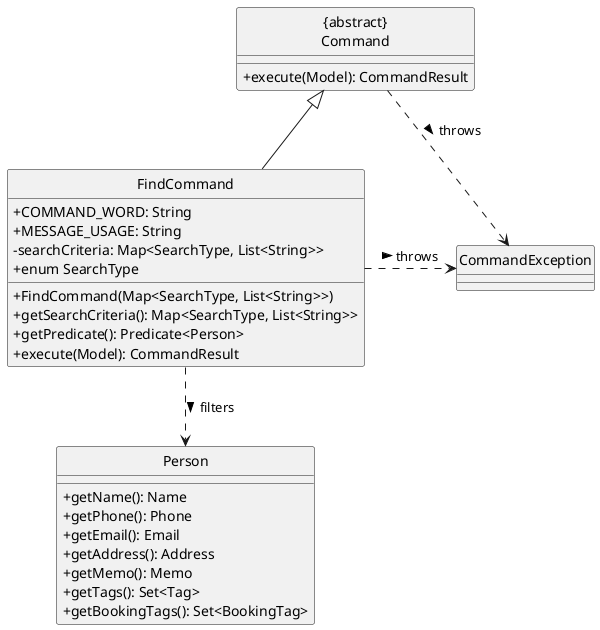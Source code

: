 @startuml FindCommand
hide circle
skinparam classAttributeIconSize 0

Class "{abstract}\nCommand" as Command {
  +execute(Model): CommandResult
}

Class FindCommand {
  +COMMAND_WORD: String
  +MESSAGE_USAGE: String
  -searchCriteria: Map<SearchType, List<String>>
  +enum SearchType
  +FindCommand(Map<SearchType, List<String>>)
  +getSearchCriteria(): Map<SearchType, List<String>>
  +getPredicate(): Predicate<Person>
  +execute(Model): CommandResult
}

Class CommandException

Class Person {
  +getName(): Name
  +getPhone(): Phone
  +getEmail(): Email
  +getAddress(): Address
  +getMemo(): Memo
  +getTags(): Set<Tag>
  +getBookingTags(): Set<BookingTag>
}

FindCommand -up-|> Command
Command ..> CommandException: throws >
FindCommand .right.> CommandException: throws >
FindCommand ..> Person: filters >
@enduml
